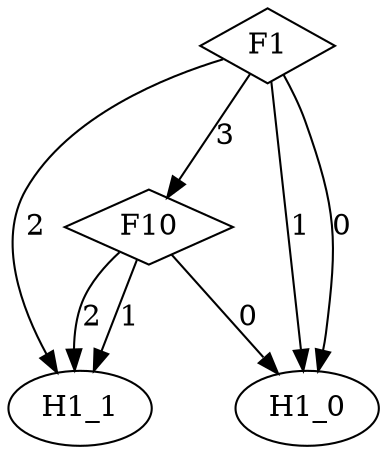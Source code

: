 digraph {
node [label=H1_1,style=""] H1_1
node [label=H1_1,style=""] H1_1
node [label=H1_0,style=""] H1_0
node [label=H1_1,style=""] H1_1
node [label=H1_0,style=""] H1_0
node [label=H1_0,style=""] H1_0
node [label=F10,shape="diamond",style=""] 1
node [label=F1,shape="diamond",style=""] 0

1 -> H1_1 [label="2"]
1 -> H1_1 [label="1"]
1 -> H1_0 [label="0"]
0 -> 1 [label="3"]
0 -> H1_1 [label="2"]
0 -> H1_0 [label="1"]
0 -> H1_0 [label="0"]
}